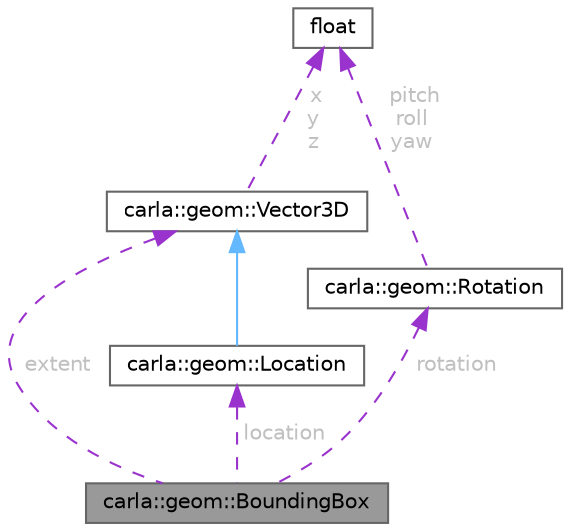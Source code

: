 digraph "carla::geom::BoundingBox"
{
 // INTERACTIVE_SVG=YES
 // LATEX_PDF_SIZE
  bgcolor="transparent";
  edge [fontname=Helvetica,fontsize=10,labelfontname=Helvetica,labelfontsize=10];
  node [fontname=Helvetica,fontsize=10,shape=box,height=0.2,width=0.4];
  Node1 [id="Node000001",label="carla::geom::BoundingBox",height=0.2,width=0.4,color="gray40", fillcolor="grey60", style="filled", fontcolor="black",tooltip=" "];
  Node2 -> Node1 [id="edge1_Node000001_Node000002",dir="back",color="darkorchid3",style="dashed",tooltip=" ",label=" location",fontcolor="grey" ];
  Node2 [id="Node000002",label="carla::geom::Location",height=0.2,width=0.4,color="gray40", fillcolor="white", style="filled",URL="$de/d23/classcarla_1_1geom_1_1Location.html",tooltip=" "];
  Node3 -> Node2 [id="edge2_Node000002_Node000003",dir="back",color="steelblue1",style="solid",tooltip=" "];
  Node3 [id="Node000003",label="carla::geom::Vector3D",height=0.2,width=0.4,color="gray40", fillcolor="white", style="filled",URL="$d9/dfe/classcarla_1_1geom_1_1Vector3D.html",tooltip=" "];
  Node4 -> Node3 [id="edge3_Node000003_Node000004",dir="back",color="darkorchid3",style="dashed",tooltip=" ",label=" x\ny\nz",fontcolor="grey" ];
  Node4 [id="Node000004",label="float",height=0.2,width=0.4,color="gray40", fillcolor="white", style="filled",tooltip=" "];
  Node3 -> Node1 [id="edge4_Node000001_Node000003",dir="back",color="darkorchid3",style="dashed",tooltip=" ",label=" extent",fontcolor="grey" ];
  Node5 -> Node1 [id="edge5_Node000001_Node000005",dir="back",color="darkorchid3",style="dashed",tooltip=" ",label=" rotation",fontcolor="grey" ];
  Node5 [id="Node000005",label="carla::geom::Rotation",height=0.2,width=0.4,color="gray40", fillcolor="white", style="filled",URL="$d8/dba/classcarla_1_1geom_1_1Rotation.html",tooltip=" "];
  Node4 -> Node5 [id="edge6_Node000005_Node000004",dir="back",color="darkorchid3",style="dashed",tooltip=" ",label=" pitch\nroll\nyaw",fontcolor="grey" ];
}
